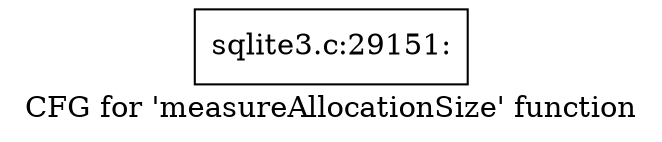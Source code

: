 digraph "CFG for 'measureAllocationSize' function" {
	label="CFG for 'measureAllocationSize' function";

	Node0x55c0f6fcfc20 [shape=record,label="{sqlite3.c:29151:}"];
}
